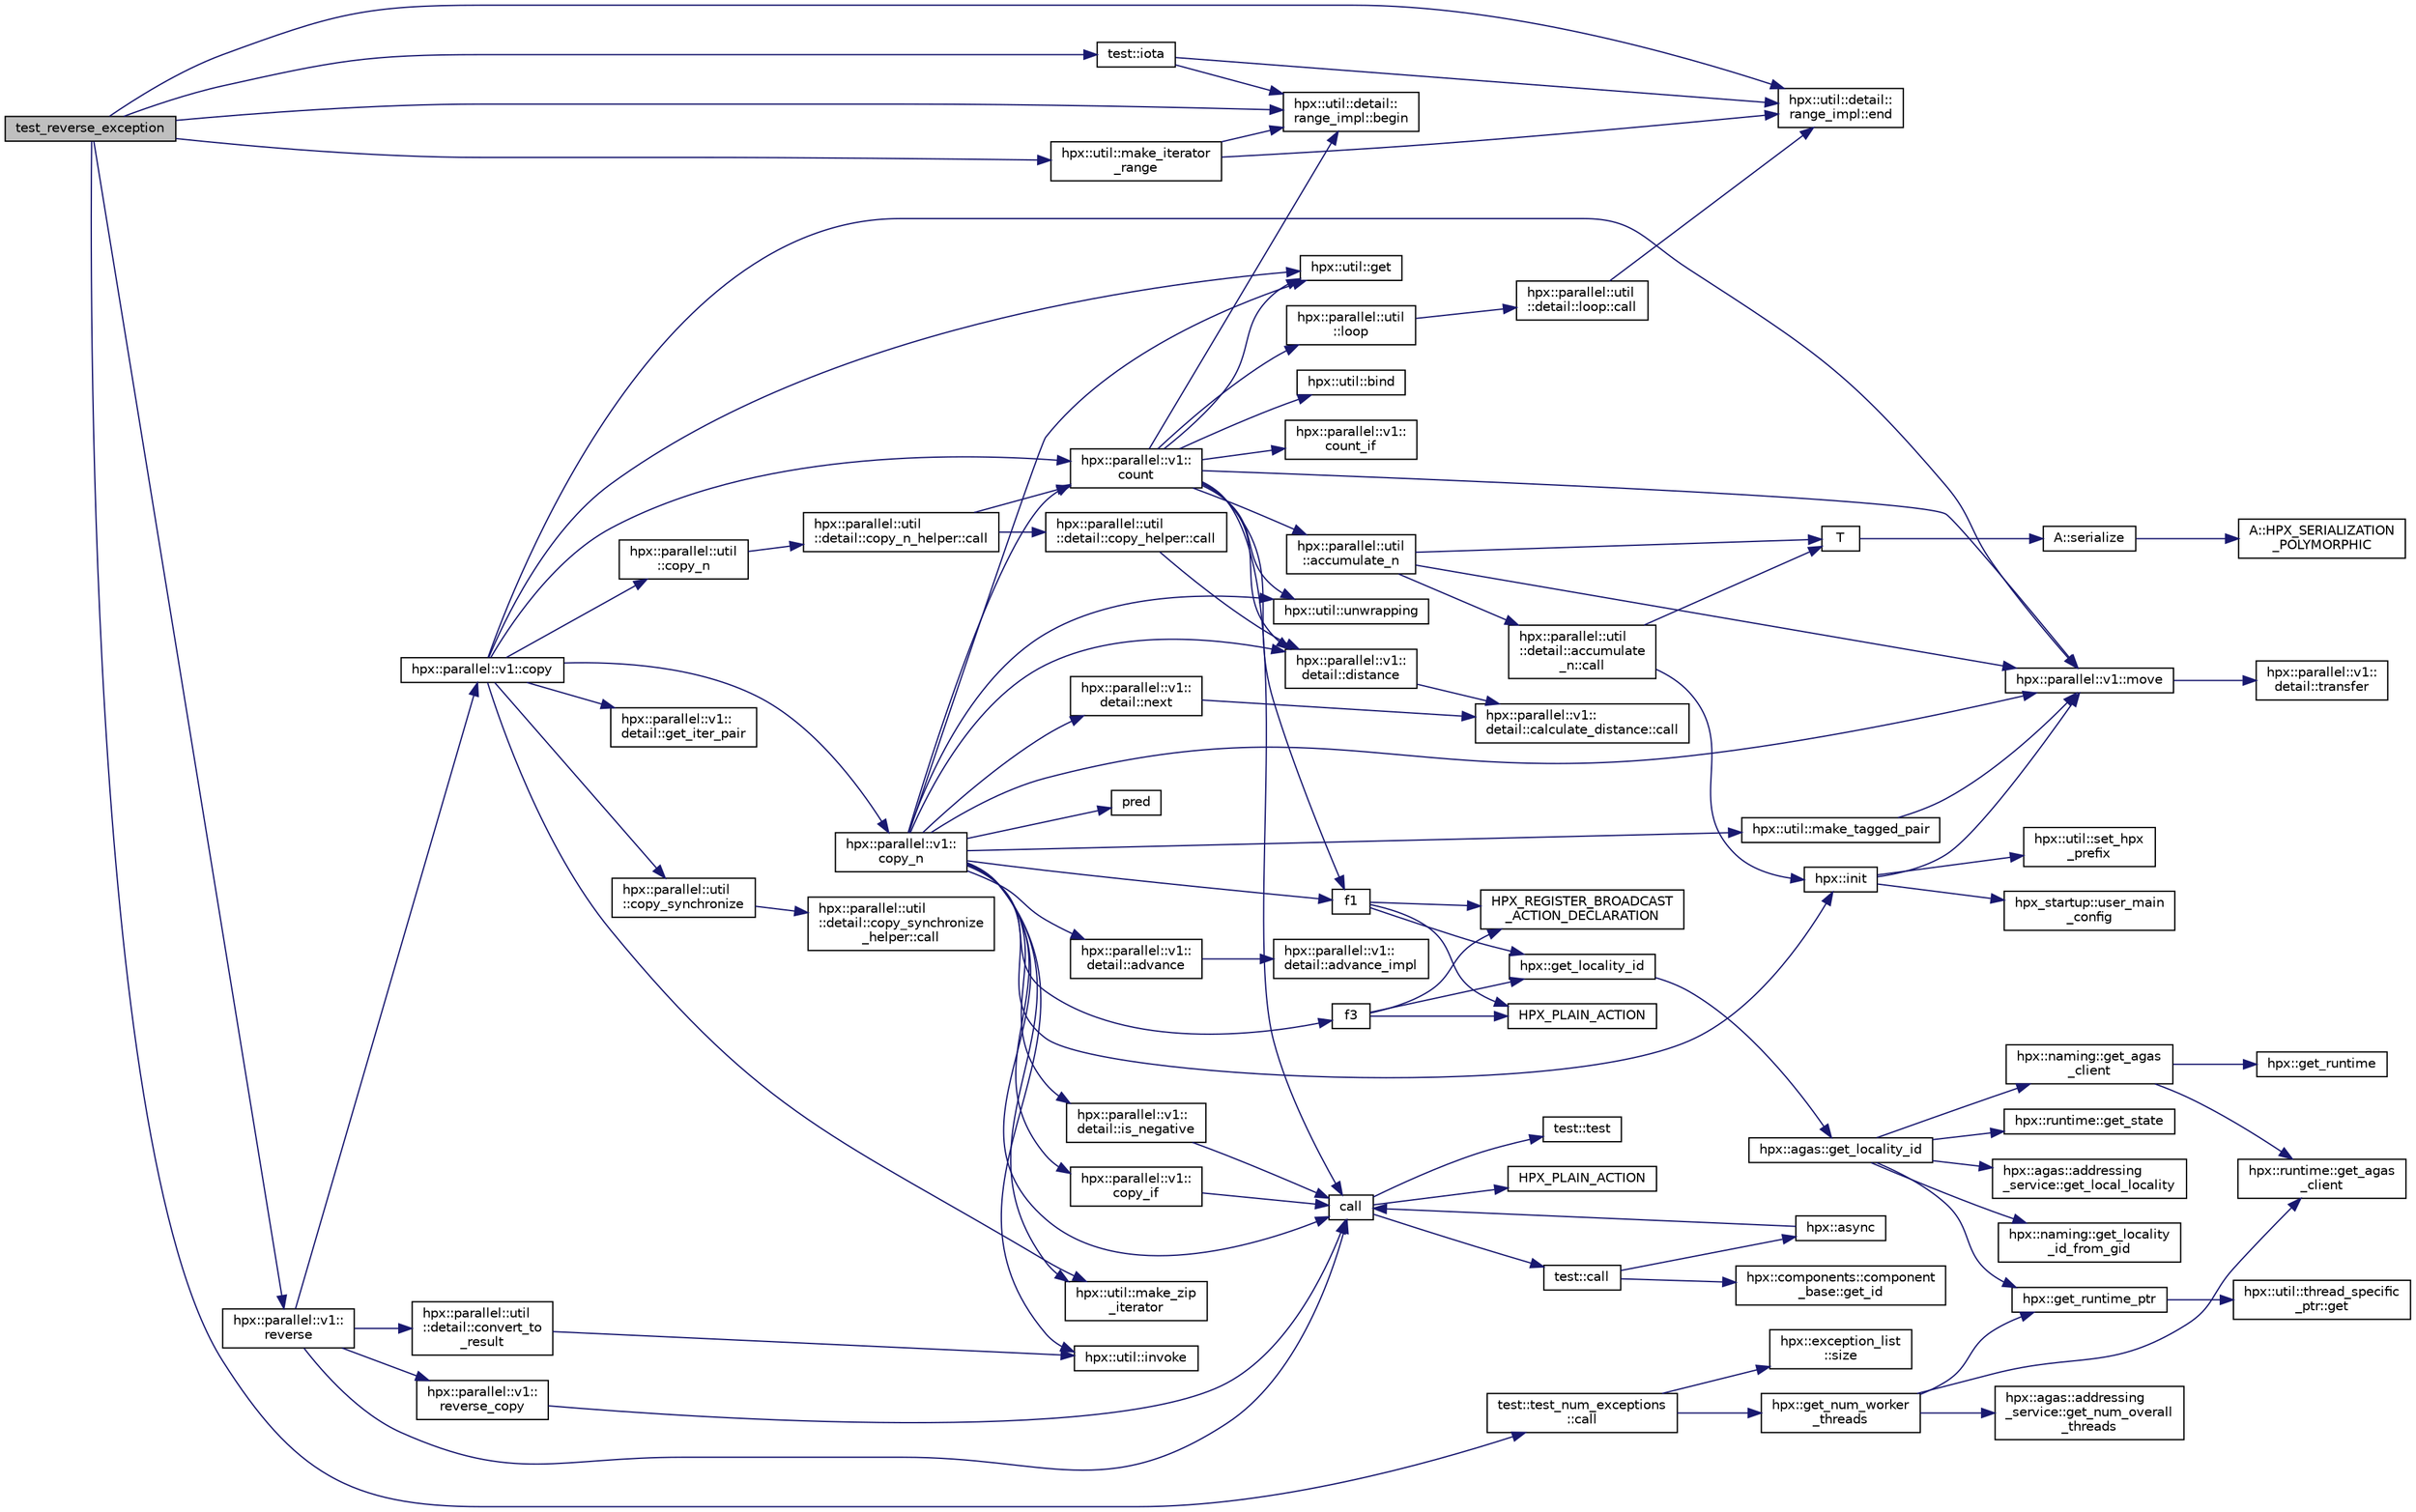 digraph "test_reverse_exception"
{
  edge [fontname="Helvetica",fontsize="10",labelfontname="Helvetica",labelfontsize="10"];
  node [fontname="Helvetica",fontsize="10",shape=record];
  rankdir="LR";
  Node434 [label="test_reverse_exception",height=0.2,width=0.4,color="black", fillcolor="grey75", style="filled", fontcolor="black"];
  Node434 -> Node435 [color="midnightblue",fontsize="10",style="solid",fontname="Helvetica"];
  Node435 [label="test::iota",height=0.2,width=0.4,color="black", fillcolor="white", style="filled",URL="$df/d04/namespacetest.html#abdbbc37e6fb67287495e853a554c493a"];
  Node435 -> Node436 [color="midnightblue",fontsize="10",style="solid",fontname="Helvetica"];
  Node436 [label="hpx::util::detail::\lrange_impl::begin",height=0.2,width=0.4,color="black", fillcolor="white", style="filled",URL="$d4/d4a/namespacehpx_1_1util_1_1detail_1_1range__impl.html#a31e165df2b865cdd961f35ce938db41a"];
  Node435 -> Node437 [color="midnightblue",fontsize="10",style="solid",fontname="Helvetica"];
  Node437 [label="hpx::util::detail::\lrange_impl::end",height=0.2,width=0.4,color="black", fillcolor="white", style="filled",URL="$d4/d4a/namespacehpx_1_1util_1_1detail_1_1range__impl.html#afb2ea48b0902f52ee4d8b764807b4316"];
  Node434 -> Node436 [color="midnightblue",fontsize="10",style="solid",fontname="Helvetica"];
  Node434 -> Node437 [color="midnightblue",fontsize="10",style="solid",fontname="Helvetica"];
  Node434 -> Node438 [color="midnightblue",fontsize="10",style="solid",fontname="Helvetica"];
  Node438 [label="hpx::parallel::v1::\lreverse",height=0.2,width=0.4,color="black", fillcolor="white", style="filled",URL="$db/db9/namespacehpx_1_1parallel_1_1v1.html#a6bbf1266e4c8218912dd6b0f4e45af81"];
  Node438 -> Node439 [color="midnightblue",fontsize="10",style="solid",fontname="Helvetica"];
  Node439 [label="call",height=0.2,width=0.4,color="black", fillcolor="white", style="filled",URL="$d2/d67/promise__1620_8cpp.html#a58357f0b82bc761e1d0b9091ed563a70"];
  Node439 -> Node440 [color="midnightblue",fontsize="10",style="solid",fontname="Helvetica"];
  Node440 [label="test::test",height=0.2,width=0.4,color="black", fillcolor="white", style="filled",URL="$d8/d89/structtest.html#ab42d5ece712d716b04cb3f686f297a26"];
  Node439 -> Node441 [color="midnightblue",fontsize="10",style="solid",fontname="Helvetica"];
  Node441 [label="HPX_PLAIN_ACTION",height=0.2,width=0.4,color="black", fillcolor="white", style="filled",URL="$d2/d67/promise__1620_8cpp.html#ab96aab827a4b1fcaf66cfe0ba83fef23"];
  Node439 -> Node442 [color="midnightblue",fontsize="10",style="solid",fontname="Helvetica"];
  Node442 [label="test::call",height=0.2,width=0.4,color="black", fillcolor="white", style="filled",URL="$d8/d89/structtest.html#aeb29e7ed6518b9426ccf1344c52620ae"];
  Node442 -> Node443 [color="midnightblue",fontsize="10",style="solid",fontname="Helvetica"];
  Node443 [label="hpx::async",height=0.2,width=0.4,color="black", fillcolor="white", style="filled",URL="$d8/d83/namespacehpx.html#acb7d8e37b73b823956ce144f9a57eaa4"];
  Node443 -> Node439 [color="midnightblue",fontsize="10",style="solid",fontname="Helvetica"];
  Node442 -> Node444 [color="midnightblue",fontsize="10",style="solid",fontname="Helvetica"];
  Node444 [label="hpx::components::component\l_base::get_id",height=0.2,width=0.4,color="black", fillcolor="white", style="filled",URL="$d2/de6/classhpx_1_1components_1_1component__base.html#a4c8fd93514039bdf01c48d66d82b19cd"];
  Node438 -> Node445 [color="midnightblue",fontsize="10",style="solid",fontname="Helvetica"];
  Node445 [label="hpx::parallel::v1::\lreverse_copy",height=0.2,width=0.4,color="black", fillcolor="white", style="filled",URL="$db/db9/namespacehpx_1_1parallel_1_1v1.html#aedd09ef40f3bfef90c556a9a8fc20c7c"];
  Node445 -> Node439 [color="midnightblue",fontsize="10",style="solid",fontname="Helvetica"];
  Node438 -> Node446 [color="midnightblue",fontsize="10",style="solid",fontname="Helvetica"];
  Node446 [label="hpx::parallel::util\l::detail::convert_to\l_result",height=0.2,width=0.4,color="black", fillcolor="white", style="filled",URL="$db/d3e/namespacehpx_1_1parallel_1_1util_1_1detail.html#a638597f2ae0d53368cad30a6047f748e"];
  Node446 -> Node447 [color="midnightblue",fontsize="10",style="solid",fontname="Helvetica"];
  Node447 [label="hpx::util::invoke",height=0.2,width=0.4,color="black", fillcolor="white", style="filled",URL="$df/dad/namespacehpx_1_1util.html#a9ed3f52b36e725e476dbf5099134ed3d"];
  Node438 -> Node448 [color="midnightblue",fontsize="10",style="solid",fontname="Helvetica"];
  Node448 [label="hpx::parallel::v1::copy",height=0.2,width=0.4,color="black", fillcolor="white", style="filled",URL="$db/db9/namespacehpx_1_1parallel_1_1v1.html#a502f993845638113034b4a1629b7a3c7"];
  Node448 -> Node449 [color="midnightblue",fontsize="10",style="solid",fontname="Helvetica"];
  Node449 [label="hpx::parallel::v1::\lcopy_n",height=0.2,width=0.4,color="black", fillcolor="white", style="filled",URL="$db/db9/namespacehpx_1_1parallel_1_1v1.html#a62b381b00123e950f7cd81ae9b16c4a6"];
  Node449 -> Node450 [color="midnightblue",fontsize="10",style="solid",fontname="Helvetica"];
  Node450 [label="hpx::util::make_tagged_pair",height=0.2,width=0.4,color="black", fillcolor="white", style="filled",URL="$df/dad/namespacehpx_1_1util.html#afa71e8b7f4f559051a5ff14a508c543c"];
  Node450 -> Node451 [color="midnightblue",fontsize="10",style="solid",fontname="Helvetica"];
  Node451 [label="hpx::parallel::v1::move",height=0.2,width=0.4,color="black", fillcolor="white", style="filled",URL="$db/db9/namespacehpx_1_1parallel_1_1v1.html#aa7c4ede081ce786c9d1eb1adff495cfc"];
  Node451 -> Node452 [color="midnightblue",fontsize="10",style="solid",fontname="Helvetica"];
  Node452 [label="hpx::parallel::v1::\ldetail::transfer",height=0.2,width=0.4,color="black", fillcolor="white", style="filled",URL="$d2/ddd/namespacehpx_1_1parallel_1_1v1_1_1detail.html#ab1b56a05e1885ca7cc7ffa1804dd2f3c"];
  Node449 -> Node453 [color="midnightblue",fontsize="10",style="solid",fontname="Helvetica"];
  Node453 [label="hpx::parallel::v1::\ldetail::is_negative",height=0.2,width=0.4,color="black", fillcolor="white", style="filled",URL="$d2/ddd/namespacehpx_1_1parallel_1_1v1_1_1detail.html#adf2e40fc4b20ad0fd442ee3118a4d527"];
  Node453 -> Node439 [color="midnightblue",fontsize="10",style="solid",fontname="Helvetica"];
  Node449 -> Node454 [color="midnightblue",fontsize="10",style="solid",fontname="Helvetica"];
  Node454 [label="hpx::util::get",height=0.2,width=0.4,color="black", fillcolor="white", style="filled",URL="$df/dad/namespacehpx_1_1util.html#a5cbd3c41f03f4d4acaedaa4777e3cc02"];
  Node449 -> Node439 [color="midnightblue",fontsize="10",style="solid",fontname="Helvetica"];
  Node449 -> Node455 [color="midnightblue",fontsize="10",style="solid",fontname="Helvetica"];
  Node455 [label="pred",height=0.2,width=0.4,color="black", fillcolor="white", style="filled",URL="$dc/d8b/cxx11__std__thread_8cpp.html#a31ff3168522b47b050989c5e07dd8408"];
  Node449 -> Node447 [color="midnightblue",fontsize="10",style="solid",fontname="Helvetica"];
  Node449 -> Node456 [color="midnightblue",fontsize="10",style="solid",fontname="Helvetica"];
  Node456 [label="hpx::parallel::v1::\lcopy_if",height=0.2,width=0.4,color="black", fillcolor="white", style="filled",URL="$db/db9/namespacehpx_1_1parallel_1_1v1.html#a9a749519e8f71f886d23aecb6ceaaf8a"];
  Node456 -> Node439 [color="midnightblue",fontsize="10",style="solid",fontname="Helvetica"];
  Node449 -> Node457 [color="midnightblue",fontsize="10",style="solid",fontname="Helvetica"];
  Node457 [label="hpx::parallel::v1::\lcount",height=0.2,width=0.4,color="black", fillcolor="white", style="filled",URL="$db/db9/namespacehpx_1_1parallel_1_1v1.html#a19d058114a2bd44801aab4176b188e23"];
  Node457 -> Node458 [color="midnightblue",fontsize="10",style="solid",fontname="Helvetica"];
  Node458 [label="hpx::parallel::v1::\lcount_if",height=0.2,width=0.4,color="black", fillcolor="white", style="filled",URL="$db/db9/namespacehpx_1_1parallel_1_1v1.html#ad836ff017ec208c2d6388a9b47b05ce0"];
  Node457 -> Node459 [color="midnightblue",fontsize="10",style="solid",fontname="Helvetica"];
  Node459 [label="f1",height=0.2,width=0.4,color="black", fillcolor="white", style="filled",URL="$d8/d8b/broadcast_8cpp.html#a1751fbd41f2529b84514a9dbd767959a"];
  Node459 -> Node460 [color="midnightblue",fontsize="10",style="solid",fontname="Helvetica"];
  Node460 [label="hpx::get_locality_id",height=0.2,width=0.4,color="black", fillcolor="white", style="filled",URL="$d8/d83/namespacehpx.html#a158d7c54a657bb364c1704033010697b",tooltip="Return the number of the locality this function is being called from. "];
  Node460 -> Node461 [color="midnightblue",fontsize="10",style="solid",fontname="Helvetica"];
  Node461 [label="hpx::agas::get_locality_id",height=0.2,width=0.4,color="black", fillcolor="white", style="filled",URL="$dc/d54/namespacehpx_1_1agas.html#a491cc2ddecdf0f1a9129900caa6a4d3e"];
  Node461 -> Node462 [color="midnightblue",fontsize="10",style="solid",fontname="Helvetica"];
  Node462 [label="hpx::get_runtime_ptr",height=0.2,width=0.4,color="black", fillcolor="white", style="filled",URL="$d8/d83/namespacehpx.html#af29daf2bb3e01b4d6495a1742b6cce64"];
  Node462 -> Node463 [color="midnightblue",fontsize="10",style="solid",fontname="Helvetica"];
  Node463 [label="hpx::util::thread_specific\l_ptr::get",height=0.2,width=0.4,color="black", fillcolor="white", style="filled",URL="$d4/d4c/structhpx_1_1util_1_1thread__specific__ptr.html#a3b27d8520710478aa41d1f74206bdba9"];
  Node461 -> Node464 [color="midnightblue",fontsize="10",style="solid",fontname="Helvetica"];
  Node464 [label="hpx::runtime::get_state",height=0.2,width=0.4,color="black", fillcolor="white", style="filled",URL="$d0/d7b/classhpx_1_1runtime.html#ab405f80e060dac95d624520f38b0524c"];
  Node461 -> Node465 [color="midnightblue",fontsize="10",style="solid",fontname="Helvetica"];
  Node465 [label="hpx::naming::get_agas\l_client",height=0.2,width=0.4,color="black", fillcolor="white", style="filled",URL="$d4/dc9/namespacehpx_1_1naming.html#a0408fffd5d34b620712a801b0ae3b032"];
  Node465 -> Node466 [color="midnightblue",fontsize="10",style="solid",fontname="Helvetica"];
  Node466 [label="hpx::get_runtime",height=0.2,width=0.4,color="black", fillcolor="white", style="filled",URL="$d8/d83/namespacehpx.html#aef902cc6c7dd3b9fbadf34d1e850a070"];
  Node465 -> Node467 [color="midnightblue",fontsize="10",style="solid",fontname="Helvetica"];
  Node467 [label="hpx::runtime::get_agas\l_client",height=0.2,width=0.4,color="black", fillcolor="white", style="filled",URL="$d0/d7b/classhpx_1_1runtime.html#aeb5dddd30d6b9861669af8ad44d1a96a"];
  Node461 -> Node468 [color="midnightblue",fontsize="10",style="solid",fontname="Helvetica"];
  Node468 [label="hpx::agas::addressing\l_service::get_local_locality",height=0.2,width=0.4,color="black", fillcolor="white", style="filled",URL="$db/d58/structhpx_1_1agas_1_1addressing__service.html#ab52c19a37c2a7a006c6c15f90ad0539c"];
  Node461 -> Node469 [color="midnightblue",fontsize="10",style="solid",fontname="Helvetica"];
  Node469 [label="hpx::naming::get_locality\l_id_from_gid",height=0.2,width=0.4,color="black", fillcolor="white", style="filled",URL="$d4/dc9/namespacehpx_1_1naming.html#a7fd43037784560bd04fda9b49e33529f"];
  Node459 -> Node470 [color="midnightblue",fontsize="10",style="solid",fontname="Helvetica"];
  Node470 [label="HPX_PLAIN_ACTION",height=0.2,width=0.4,color="black", fillcolor="white", style="filled",URL="$d8/d8b/broadcast_8cpp.html#a19685a0394ce6a99351f7a679f6eeefc"];
  Node459 -> Node471 [color="midnightblue",fontsize="10",style="solid",fontname="Helvetica"];
  Node471 [label="HPX_REGISTER_BROADCAST\l_ACTION_DECLARATION",height=0.2,width=0.4,color="black", fillcolor="white", style="filled",URL="$d7/d38/addressing__service_8cpp.html#a573d764d9cb34eec46a4bdffcf07875f"];
  Node457 -> Node472 [color="midnightblue",fontsize="10",style="solid",fontname="Helvetica"];
  Node472 [label="hpx::parallel::util\l::loop",height=0.2,width=0.4,color="black", fillcolor="white", style="filled",URL="$df/dc6/namespacehpx_1_1parallel_1_1util.html#a3f434e00f42929aac85debb8c5782213"];
  Node472 -> Node473 [color="midnightblue",fontsize="10",style="solid",fontname="Helvetica"];
  Node473 [label="hpx::parallel::util\l::detail::loop::call",height=0.2,width=0.4,color="black", fillcolor="white", style="filled",URL="$da/d06/structhpx_1_1parallel_1_1util_1_1detail_1_1loop.html#a5c5e8dbda782f09cdb7bc2509e3bf09e"];
  Node473 -> Node437 [color="midnightblue",fontsize="10",style="solid",fontname="Helvetica"];
  Node457 -> Node474 [color="midnightblue",fontsize="10",style="solid",fontname="Helvetica"];
  Node474 [label="hpx::util::bind",height=0.2,width=0.4,color="black", fillcolor="white", style="filled",URL="$df/dad/namespacehpx_1_1util.html#ad844caedf82a0173d6909d910c3e48c6"];
  Node457 -> Node451 [color="midnightblue",fontsize="10",style="solid",fontname="Helvetica"];
  Node457 -> Node454 [color="midnightblue",fontsize="10",style="solid",fontname="Helvetica"];
  Node457 -> Node439 [color="midnightblue",fontsize="10",style="solid",fontname="Helvetica"];
  Node457 -> Node475 [color="midnightblue",fontsize="10",style="solid",fontname="Helvetica"];
  Node475 [label="hpx::parallel::v1::\ldetail::distance",height=0.2,width=0.4,color="black", fillcolor="white", style="filled",URL="$d2/ddd/namespacehpx_1_1parallel_1_1v1_1_1detail.html#a6bea3c6a5f470cad11f27ee6bab4a33f"];
  Node475 -> Node476 [color="midnightblue",fontsize="10",style="solid",fontname="Helvetica"];
  Node476 [label="hpx::parallel::v1::\ldetail::calculate_distance::call",height=0.2,width=0.4,color="black", fillcolor="white", style="filled",URL="$db/dfa/structhpx_1_1parallel_1_1v1_1_1detail_1_1calculate__distance.html#a950a6627830a7d019ac0e734b0a447bf"];
  Node457 -> Node477 [color="midnightblue",fontsize="10",style="solid",fontname="Helvetica"];
  Node477 [label="hpx::util::unwrapping",height=0.2,width=0.4,color="black", fillcolor="white", style="filled",URL="$df/dad/namespacehpx_1_1util.html#a7529d9ac687684c33403cdd1f9cef8e4"];
  Node457 -> Node478 [color="midnightblue",fontsize="10",style="solid",fontname="Helvetica"];
  Node478 [label="hpx::parallel::util\l::accumulate_n",height=0.2,width=0.4,color="black", fillcolor="white", style="filled",URL="$df/dc6/namespacehpx_1_1parallel_1_1util.html#af19f9a2722f97c2247ea5d0dbb5e2d25"];
  Node478 -> Node479 [color="midnightblue",fontsize="10",style="solid",fontname="Helvetica"];
  Node479 [label="hpx::parallel::util\l::detail::accumulate\l_n::call",height=0.2,width=0.4,color="black", fillcolor="white", style="filled",URL="$d8/d3b/structhpx_1_1parallel_1_1util_1_1detail_1_1accumulate__n.html#a765aceb8ab313fc92f7c4aaf70ccca8f"];
  Node479 -> Node480 [color="midnightblue",fontsize="10",style="solid",fontname="Helvetica"];
  Node480 [label="hpx::init",height=0.2,width=0.4,color="black", fillcolor="white", style="filled",URL="$d8/d83/namespacehpx.html#a3c694ea960b47c56b33351ba16e3d76b",tooltip="Main entry point for launching the HPX runtime system. "];
  Node480 -> Node481 [color="midnightblue",fontsize="10",style="solid",fontname="Helvetica"];
  Node481 [label="hpx::util::set_hpx\l_prefix",height=0.2,width=0.4,color="black", fillcolor="white", style="filled",URL="$df/dad/namespacehpx_1_1util.html#ae40a23c1ba0a48d9304dcf717a95793e"];
  Node480 -> Node482 [color="midnightblue",fontsize="10",style="solid",fontname="Helvetica"];
  Node482 [label="hpx_startup::user_main\l_config",height=0.2,width=0.4,color="black", fillcolor="white", style="filled",URL="$d3/dd2/namespacehpx__startup.html#aaac571d88bd3912a4225a23eb3261637"];
  Node480 -> Node451 [color="midnightblue",fontsize="10",style="solid",fontname="Helvetica"];
  Node479 -> Node483 [color="midnightblue",fontsize="10",style="solid",fontname="Helvetica"];
  Node483 [label="T",height=0.2,width=0.4,color="black", fillcolor="white", style="filled",URL="$db/d33/polymorphic__semiintrusive__template_8cpp.html#ad187658f9cb91c1312b39ae7e896f1ea"];
  Node483 -> Node484 [color="midnightblue",fontsize="10",style="solid",fontname="Helvetica"];
  Node484 [label="A::serialize",height=0.2,width=0.4,color="black", fillcolor="white", style="filled",URL="$d7/da0/struct_a.html#a5f5c287cf471e274ed9dda0da1592212"];
  Node484 -> Node485 [color="midnightblue",fontsize="10",style="solid",fontname="Helvetica"];
  Node485 [label="A::HPX_SERIALIZATION\l_POLYMORPHIC",height=0.2,width=0.4,color="black", fillcolor="white", style="filled",URL="$d7/da0/struct_a.html#ada978cc156cebbafddb1f3aa4c01918c"];
  Node478 -> Node451 [color="midnightblue",fontsize="10",style="solid",fontname="Helvetica"];
  Node478 -> Node483 [color="midnightblue",fontsize="10",style="solid",fontname="Helvetica"];
  Node457 -> Node436 [color="midnightblue",fontsize="10",style="solid",fontname="Helvetica"];
  Node449 -> Node475 [color="midnightblue",fontsize="10",style="solid",fontname="Helvetica"];
  Node449 -> Node480 [color="midnightblue",fontsize="10",style="solid",fontname="Helvetica"];
  Node449 -> Node486 [color="midnightblue",fontsize="10",style="solid",fontname="Helvetica"];
  Node486 [label="hpx::util::make_zip\l_iterator",height=0.2,width=0.4,color="black", fillcolor="white", style="filled",URL="$df/dad/namespacehpx_1_1util.html#a2f68369b316e5699be2c81c04e3ee209"];
  Node449 -> Node459 [color="midnightblue",fontsize="10",style="solid",fontname="Helvetica"];
  Node449 -> Node487 [color="midnightblue",fontsize="10",style="solid",fontname="Helvetica"];
  Node487 [label="f3",height=0.2,width=0.4,color="black", fillcolor="white", style="filled",URL="$d8/d8b/broadcast_8cpp.html#a9bac347cb7dd97427ecd2dd58525b646"];
  Node487 -> Node460 [color="midnightblue",fontsize="10",style="solid",fontname="Helvetica"];
  Node487 -> Node470 [color="midnightblue",fontsize="10",style="solid",fontname="Helvetica"];
  Node487 -> Node471 [color="midnightblue",fontsize="10",style="solid",fontname="Helvetica"];
  Node449 -> Node488 [color="midnightblue",fontsize="10",style="solid",fontname="Helvetica"];
  Node488 [label="hpx::parallel::v1::\ldetail::next",height=0.2,width=0.4,color="black", fillcolor="white", style="filled",URL="$d2/ddd/namespacehpx_1_1parallel_1_1v1_1_1detail.html#a0a6696d8c17a32b8ebfaa496b9ab3332"];
  Node488 -> Node476 [color="midnightblue",fontsize="10",style="solid",fontname="Helvetica"];
  Node449 -> Node489 [color="midnightblue",fontsize="10",style="solid",fontname="Helvetica"];
  Node489 [label="hpx::parallel::v1::\ldetail::advance",height=0.2,width=0.4,color="black", fillcolor="white", style="filled",URL="$d2/ddd/namespacehpx_1_1parallel_1_1v1_1_1detail.html#ad9fca7bce7b3e3c32302967ffc1fb4a4"];
  Node489 -> Node490 [color="midnightblue",fontsize="10",style="solid",fontname="Helvetica"];
  Node490 [label="hpx::parallel::v1::\ldetail::advance_impl",height=0.2,width=0.4,color="black", fillcolor="white", style="filled",URL="$d2/ddd/namespacehpx_1_1parallel_1_1v1_1_1detail.html#ad4fa62ca115927187e4063b65ee5f317"];
  Node449 -> Node451 [color="midnightblue",fontsize="10",style="solid",fontname="Helvetica"];
  Node449 -> Node477 [color="midnightblue",fontsize="10",style="solid",fontname="Helvetica"];
  Node448 -> Node457 [color="midnightblue",fontsize="10",style="solid",fontname="Helvetica"];
  Node448 -> Node491 [color="midnightblue",fontsize="10",style="solid",fontname="Helvetica"];
  Node491 [label="hpx::parallel::util\l::copy_n",height=0.2,width=0.4,color="black", fillcolor="white", style="filled",URL="$df/dc6/namespacehpx_1_1parallel_1_1util.html#ab30b19e9d50f04c88be6cb7408c82987"];
  Node491 -> Node492 [color="midnightblue",fontsize="10",style="solid",fontname="Helvetica"];
  Node492 [label="hpx::parallel::util\l::detail::copy_n_helper::call",height=0.2,width=0.4,color="black", fillcolor="white", style="filled",URL="$de/d50/structhpx_1_1parallel_1_1util_1_1detail_1_1copy__n__helper.html#ae283ae8df16258386dd2aa4d58d4df8e"];
  Node492 -> Node457 [color="midnightblue",fontsize="10",style="solid",fontname="Helvetica"];
  Node492 -> Node493 [color="midnightblue",fontsize="10",style="solid",fontname="Helvetica"];
  Node493 [label="hpx::parallel::util\l::detail::copy_helper::call",height=0.2,width=0.4,color="black", fillcolor="white", style="filled",URL="$db/d59/structhpx_1_1parallel_1_1util_1_1detail_1_1copy__helper.html#ac801832edc0b6a84595880bb4613cb60"];
  Node493 -> Node475 [color="midnightblue",fontsize="10",style="solid",fontname="Helvetica"];
  Node448 -> Node494 [color="midnightblue",fontsize="10",style="solid",fontname="Helvetica"];
  Node494 [label="hpx::parallel::v1::\ldetail::get_iter_pair",height=0.2,width=0.4,color="black", fillcolor="white", style="filled",URL="$d2/ddd/namespacehpx_1_1parallel_1_1v1_1_1detail.html#ac4d3c2918035705998b9b049c5440119"];
  Node448 -> Node486 [color="midnightblue",fontsize="10",style="solid",fontname="Helvetica"];
  Node448 -> Node454 [color="midnightblue",fontsize="10",style="solid",fontname="Helvetica"];
  Node448 -> Node495 [color="midnightblue",fontsize="10",style="solid",fontname="Helvetica"];
  Node495 [label="hpx::parallel::util\l::copy_synchronize",height=0.2,width=0.4,color="black", fillcolor="white", style="filled",URL="$df/dc6/namespacehpx_1_1parallel_1_1util.html#ad33c06f9b1fc663f33b9fb189390e71b"];
  Node495 -> Node496 [color="midnightblue",fontsize="10",style="solid",fontname="Helvetica"];
  Node496 [label="hpx::parallel::util\l::detail::copy_synchronize\l_helper::call",height=0.2,width=0.4,color="black", fillcolor="white", style="filled",URL="$d7/d41/structhpx_1_1parallel_1_1util_1_1detail_1_1copy__synchronize__helper.html#a7c8e8c72844a8fd415b6b3517cc1a224"];
  Node448 -> Node451 [color="midnightblue",fontsize="10",style="solid",fontname="Helvetica"];
  Node434 -> Node497 [color="midnightblue",fontsize="10",style="solid",fontname="Helvetica"];
  Node497 [label="hpx::util::make_iterator\l_range",height=0.2,width=0.4,color="black", fillcolor="white", style="filled",URL="$df/dad/namespacehpx_1_1util.html#a49707ae2d183b9b09845ed3d17655a28"];
  Node497 -> Node436 [color="midnightblue",fontsize="10",style="solid",fontname="Helvetica"];
  Node497 -> Node437 [color="midnightblue",fontsize="10",style="solid",fontname="Helvetica"];
  Node434 -> Node498 [color="midnightblue",fontsize="10",style="solid",fontname="Helvetica"];
  Node498 [label="test::test_num_exceptions\l::call",height=0.2,width=0.4,color="black", fillcolor="white", style="filled",URL="$da/ddb/structtest_1_1test__num__exceptions.html#a2c1e3b76f9abd4d358ae0258203b90b7"];
  Node498 -> Node499 [color="midnightblue",fontsize="10",style="solid",fontname="Helvetica"];
  Node499 [label="hpx::exception_list\l::size",height=0.2,width=0.4,color="black", fillcolor="white", style="filled",URL="$d2/def/classhpx_1_1exception__list.html#ae4e3e1b70e8185033656d891749a234e"];
  Node498 -> Node500 [color="midnightblue",fontsize="10",style="solid",fontname="Helvetica"];
  Node500 [label="hpx::get_num_worker\l_threads",height=0.2,width=0.4,color="black", fillcolor="white", style="filled",URL="$d8/d83/namespacehpx.html#ae0cb050327ed37e6863061bd1761409e",tooltip="Return the number of worker OS- threads used to execute HPX threads. "];
  Node500 -> Node462 [color="midnightblue",fontsize="10",style="solid",fontname="Helvetica"];
  Node500 -> Node467 [color="midnightblue",fontsize="10",style="solid",fontname="Helvetica"];
  Node500 -> Node501 [color="midnightblue",fontsize="10",style="solid",fontname="Helvetica"];
  Node501 [label="hpx::agas::addressing\l_service::get_num_overall\l_threads",height=0.2,width=0.4,color="black", fillcolor="white", style="filled",URL="$db/d58/structhpx_1_1agas_1_1addressing__service.html#a55800470ad2b28e283653df58d59ec49"];
}
